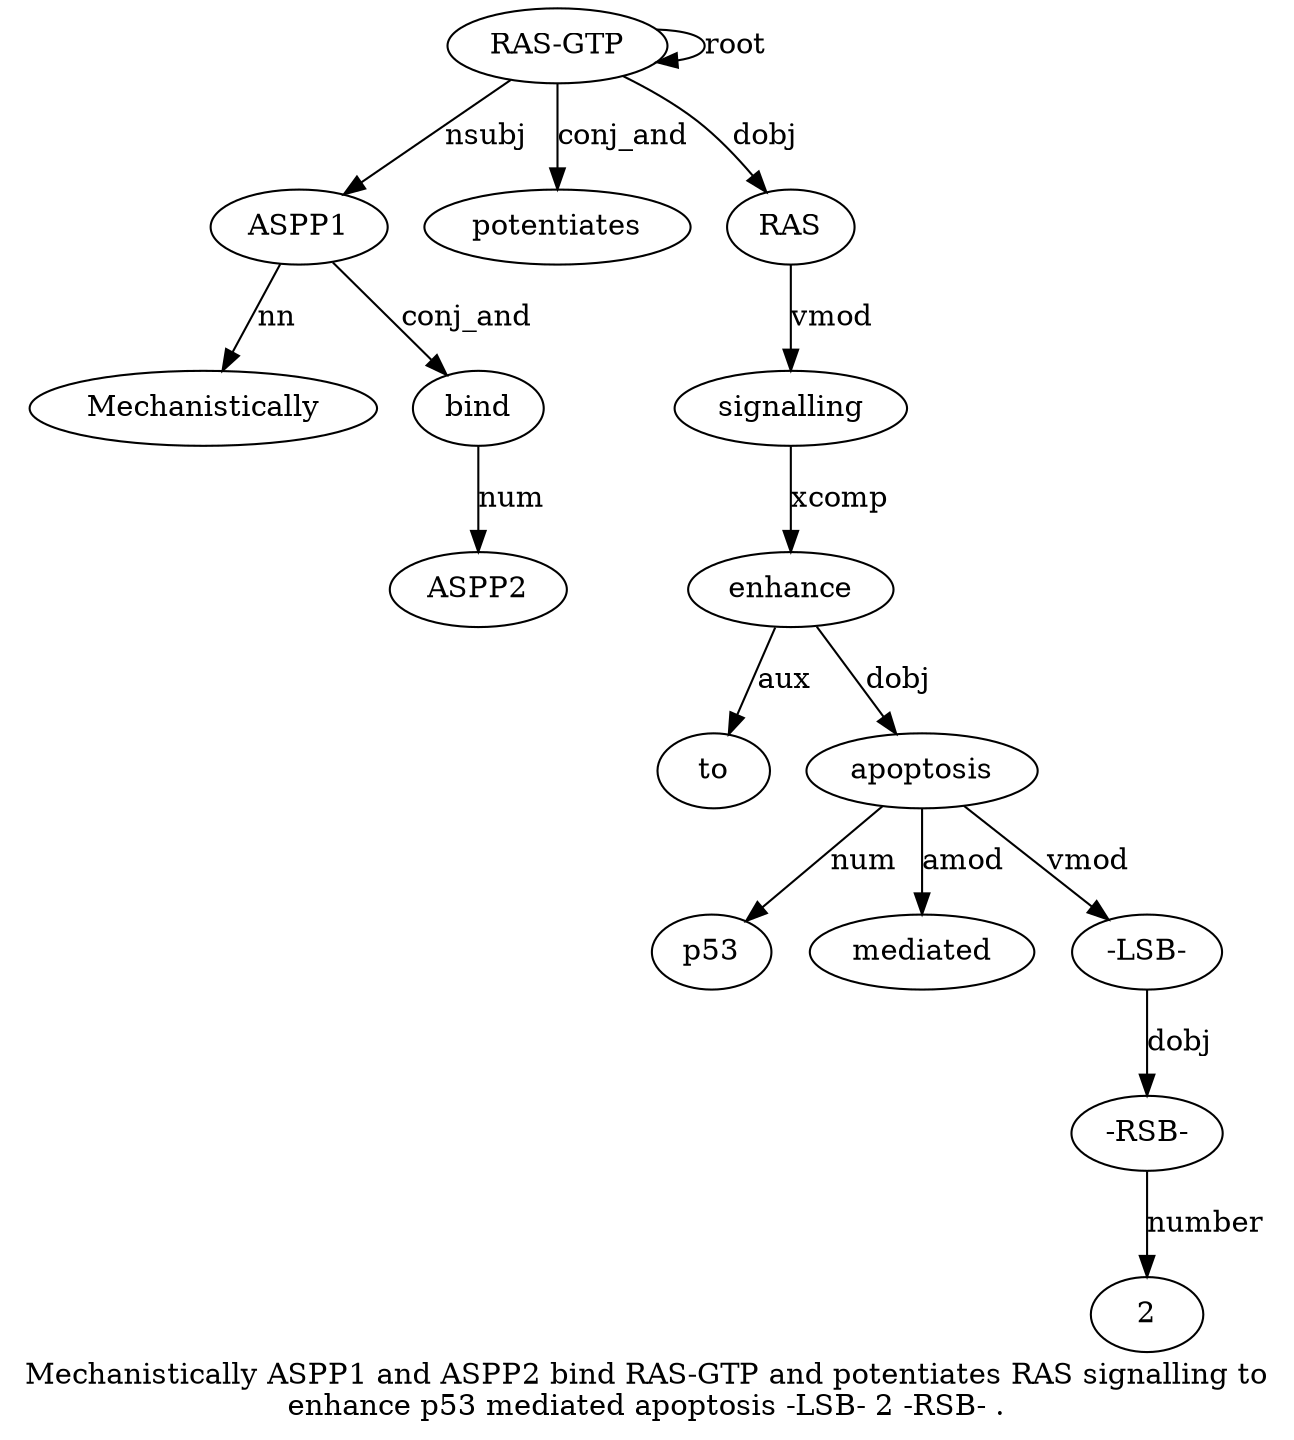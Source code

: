 digraph "Mechanistically ASPP1 and ASPP2 bind RAS-GTP and potentiates RAS signalling to enhance p53 mediated apoptosis -LSB- 2 -RSB- ." {
label="Mechanistically ASPP1 and ASPP2 bind RAS-GTP and potentiates RAS signalling to
enhance p53 mediated apoptosis -LSB- 2 -RSB- .";
ASPP12 [style=filled, fillcolor=white, label=ASPP1];
Mechanistically1 [style=filled, fillcolor=white, label=Mechanistically];
ASPP12 -> Mechanistically1  [label=nn];
"RAS-GTP6" [style=filled, fillcolor=white, label="RAS-GTP"];
"RAS-GTP6" -> ASPP12  [label=nsubj];
bind5 [style=filled, fillcolor=white, label=bind];
ASPP24 [style=filled, fillcolor=white, label=ASPP2];
bind5 -> ASPP24  [label=num];
ASPP12 -> bind5  [label=conj_and];
"RAS-GTP6" -> "RAS-GTP6"  [label=root];
potentiates8 [style=filled, fillcolor=white, label=potentiates];
"RAS-GTP6" -> potentiates8  [label=conj_and];
RAS9 [style=filled, fillcolor=white, label=RAS];
"RAS-GTP6" -> RAS9  [label=dobj];
signalling10 [style=filled, fillcolor=white, label=signalling];
RAS9 -> signalling10  [label=vmod];
enhance12 [style=filled, fillcolor=white, label=enhance];
to11 [style=filled, fillcolor=white, label=to];
enhance12 -> to11  [label=aux];
signalling10 -> enhance12  [label=xcomp];
apoptosis15 [style=filled, fillcolor=white, label=apoptosis];
p531 [style=filled, fillcolor=white, label=p53];
apoptosis15 -> p531  [label=num];
mediated14 [style=filled, fillcolor=white, label=mediated];
apoptosis15 -> mediated14  [label=amod];
enhance12 -> apoptosis15  [label=dobj];
"-LSB-16" [style=filled, fillcolor=white, label="-LSB-"];
apoptosis15 -> "-LSB-16"  [label=vmod];
"-RSB-18" [style=filled, fillcolor=white, label="-RSB-"];
217 [style=filled, fillcolor=white, label=2];
"-RSB-18" -> 217  [label=number];
"-LSB-16" -> "-RSB-18"  [label=dobj];
}
